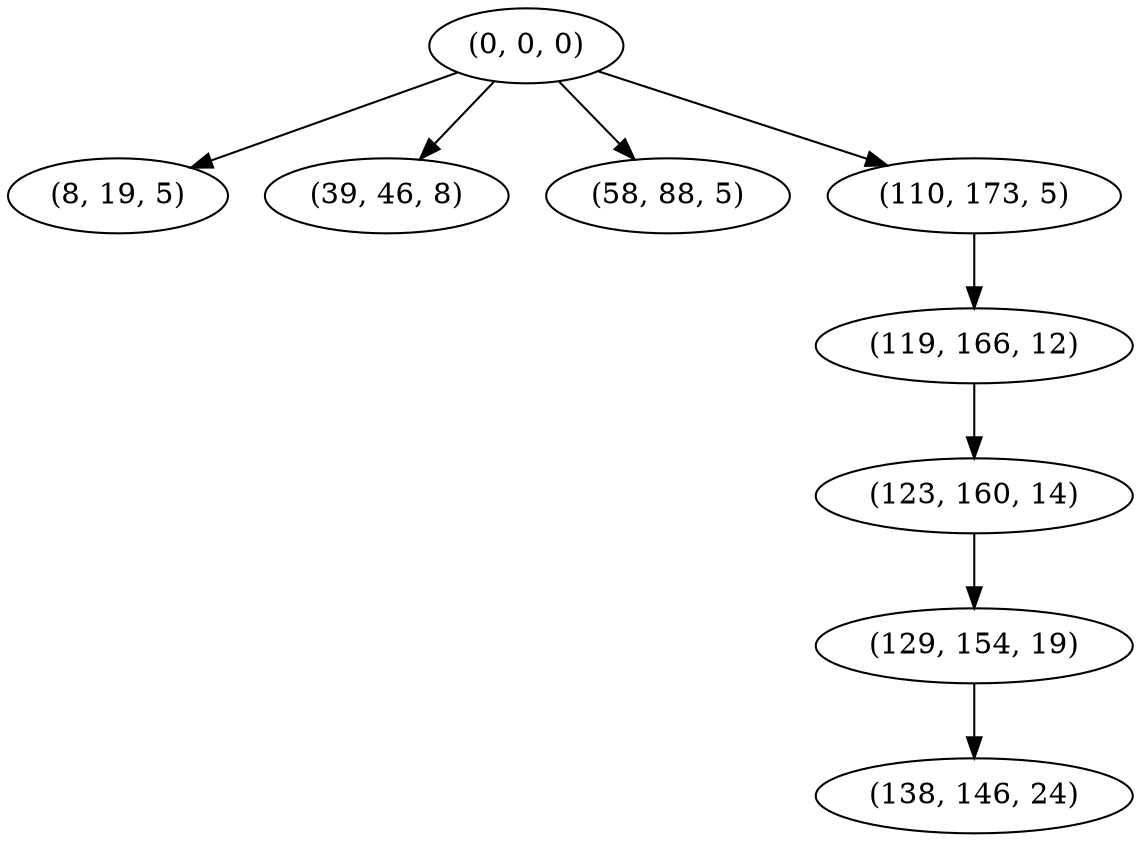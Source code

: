 digraph tree {
    "(0, 0, 0)";
    "(8, 19, 5)";
    "(39, 46, 8)";
    "(58, 88, 5)";
    "(110, 173, 5)";
    "(119, 166, 12)";
    "(123, 160, 14)";
    "(129, 154, 19)";
    "(138, 146, 24)";
    "(0, 0, 0)" -> "(8, 19, 5)";
    "(0, 0, 0)" -> "(39, 46, 8)";
    "(0, 0, 0)" -> "(58, 88, 5)";
    "(0, 0, 0)" -> "(110, 173, 5)";
    "(110, 173, 5)" -> "(119, 166, 12)";
    "(119, 166, 12)" -> "(123, 160, 14)";
    "(123, 160, 14)" -> "(129, 154, 19)";
    "(129, 154, 19)" -> "(138, 146, 24)";
}
